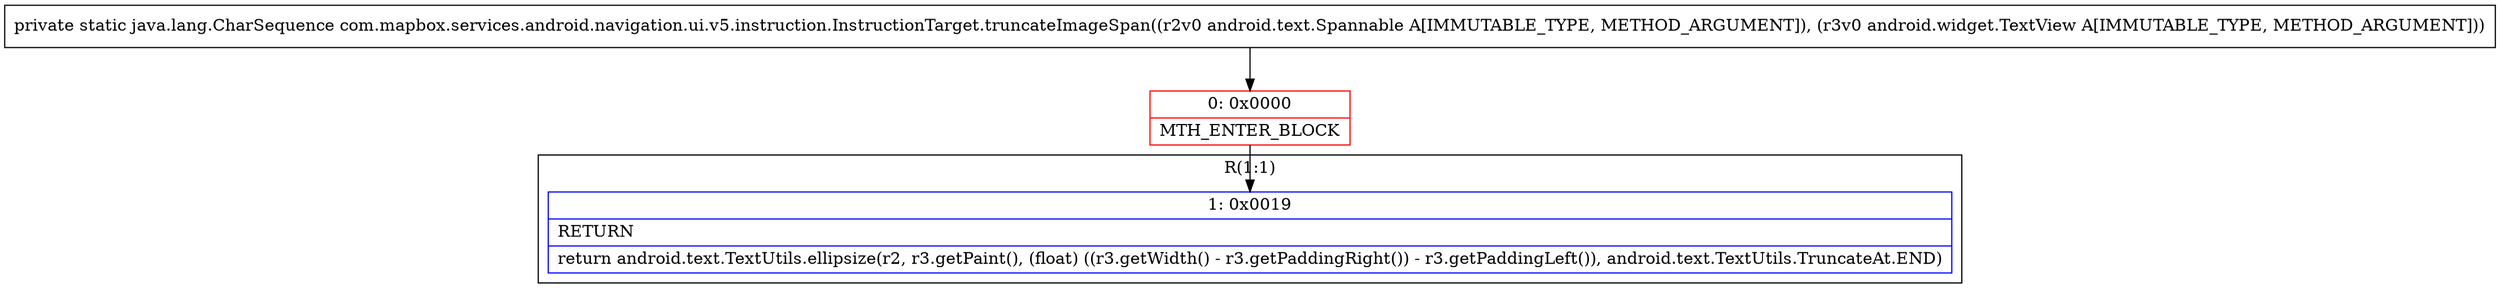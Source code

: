 digraph "CFG forcom.mapbox.services.android.navigation.ui.v5.instruction.InstructionTarget.truncateImageSpan(Landroid\/text\/Spannable;Landroid\/widget\/TextView;)Ljava\/lang\/CharSequence;" {
subgraph cluster_Region_1118474565 {
label = "R(1:1)";
node [shape=record,color=blue];
Node_1 [shape=record,label="{1\:\ 0x0019|RETURN\l|return android.text.TextUtils.ellipsize(r2, r3.getPaint(), (float) ((r3.getWidth() \- r3.getPaddingRight()) \- r3.getPaddingLeft()), android.text.TextUtils.TruncateAt.END)\l}"];
}
Node_0 [shape=record,color=red,label="{0\:\ 0x0000|MTH_ENTER_BLOCK\l}"];
MethodNode[shape=record,label="{private static java.lang.CharSequence com.mapbox.services.android.navigation.ui.v5.instruction.InstructionTarget.truncateImageSpan((r2v0 android.text.Spannable A[IMMUTABLE_TYPE, METHOD_ARGUMENT]), (r3v0 android.widget.TextView A[IMMUTABLE_TYPE, METHOD_ARGUMENT])) }"];
MethodNode -> Node_0;
Node_0 -> Node_1;
}

